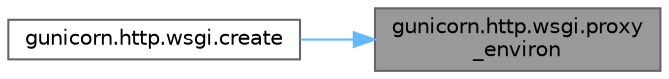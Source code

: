digraph "gunicorn.http.wsgi.proxy_environ"
{
 // LATEX_PDF_SIZE
  bgcolor="transparent";
  edge [fontname=Helvetica,fontsize=10,labelfontname=Helvetica,labelfontsize=10];
  node [fontname=Helvetica,fontsize=10,shape=box,height=0.2,width=0.4];
  rankdir="RL";
  Node1 [id="Node000001",label="gunicorn.http.wsgi.proxy\l_environ",height=0.2,width=0.4,color="gray40", fillcolor="grey60", style="filled", fontcolor="black",tooltip=" "];
  Node1 -> Node2 [id="edge1_Node000001_Node000002",dir="back",color="steelblue1",style="solid",tooltip=" "];
  Node2 [id="Node000002",label="gunicorn.http.wsgi.create",height=0.2,width=0.4,color="grey40", fillcolor="white", style="filled",URL="$namespacegunicorn_1_1http_1_1wsgi.html#a0885bc36a5a157ee1cc5343797ecbe06",tooltip=" "];
}
